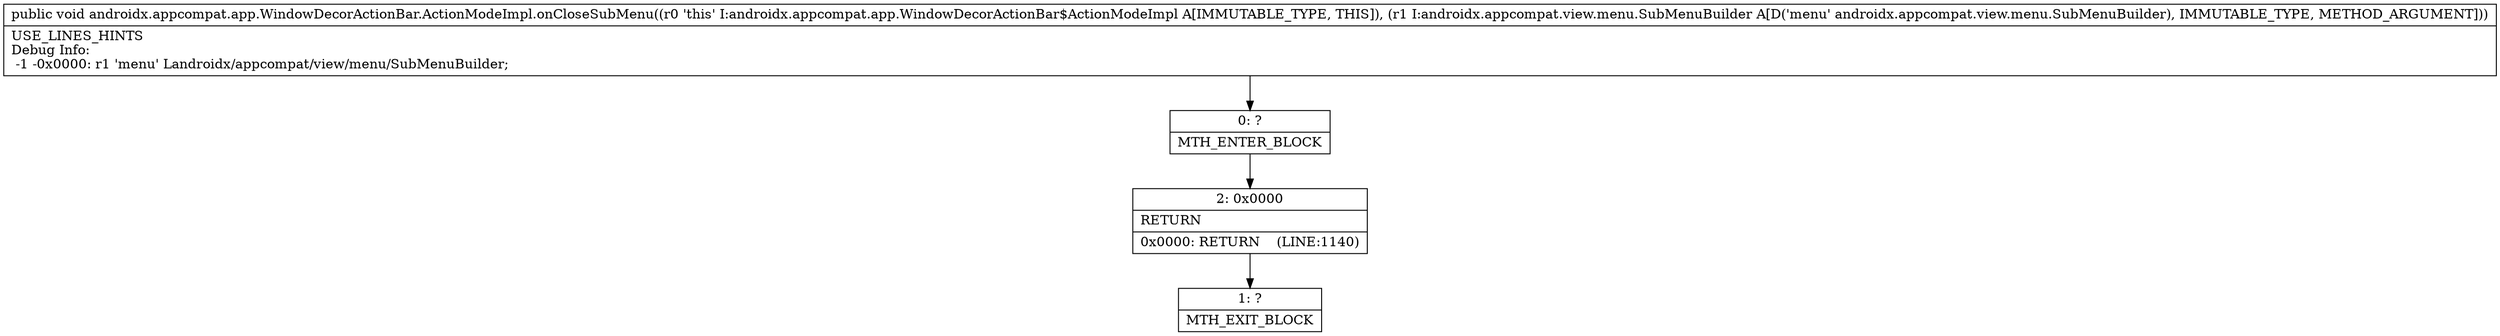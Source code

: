 digraph "CFG forandroidx.appcompat.app.WindowDecorActionBar.ActionModeImpl.onCloseSubMenu(Landroidx\/appcompat\/view\/menu\/SubMenuBuilder;)V" {
Node_0 [shape=record,label="{0\:\ ?|MTH_ENTER_BLOCK\l}"];
Node_2 [shape=record,label="{2\:\ 0x0000|RETURN\l|0x0000: RETURN    (LINE:1140)\l}"];
Node_1 [shape=record,label="{1\:\ ?|MTH_EXIT_BLOCK\l}"];
MethodNode[shape=record,label="{public void androidx.appcompat.app.WindowDecorActionBar.ActionModeImpl.onCloseSubMenu((r0 'this' I:androidx.appcompat.app.WindowDecorActionBar$ActionModeImpl A[IMMUTABLE_TYPE, THIS]), (r1 I:androidx.appcompat.view.menu.SubMenuBuilder A[D('menu' androidx.appcompat.view.menu.SubMenuBuilder), IMMUTABLE_TYPE, METHOD_ARGUMENT]))  | USE_LINES_HINTS\lDebug Info:\l  \-1 \-0x0000: r1 'menu' Landroidx\/appcompat\/view\/menu\/SubMenuBuilder;\l}"];
MethodNode -> Node_0;Node_0 -> Node_2;
Node_2 -> Node_1;
}


